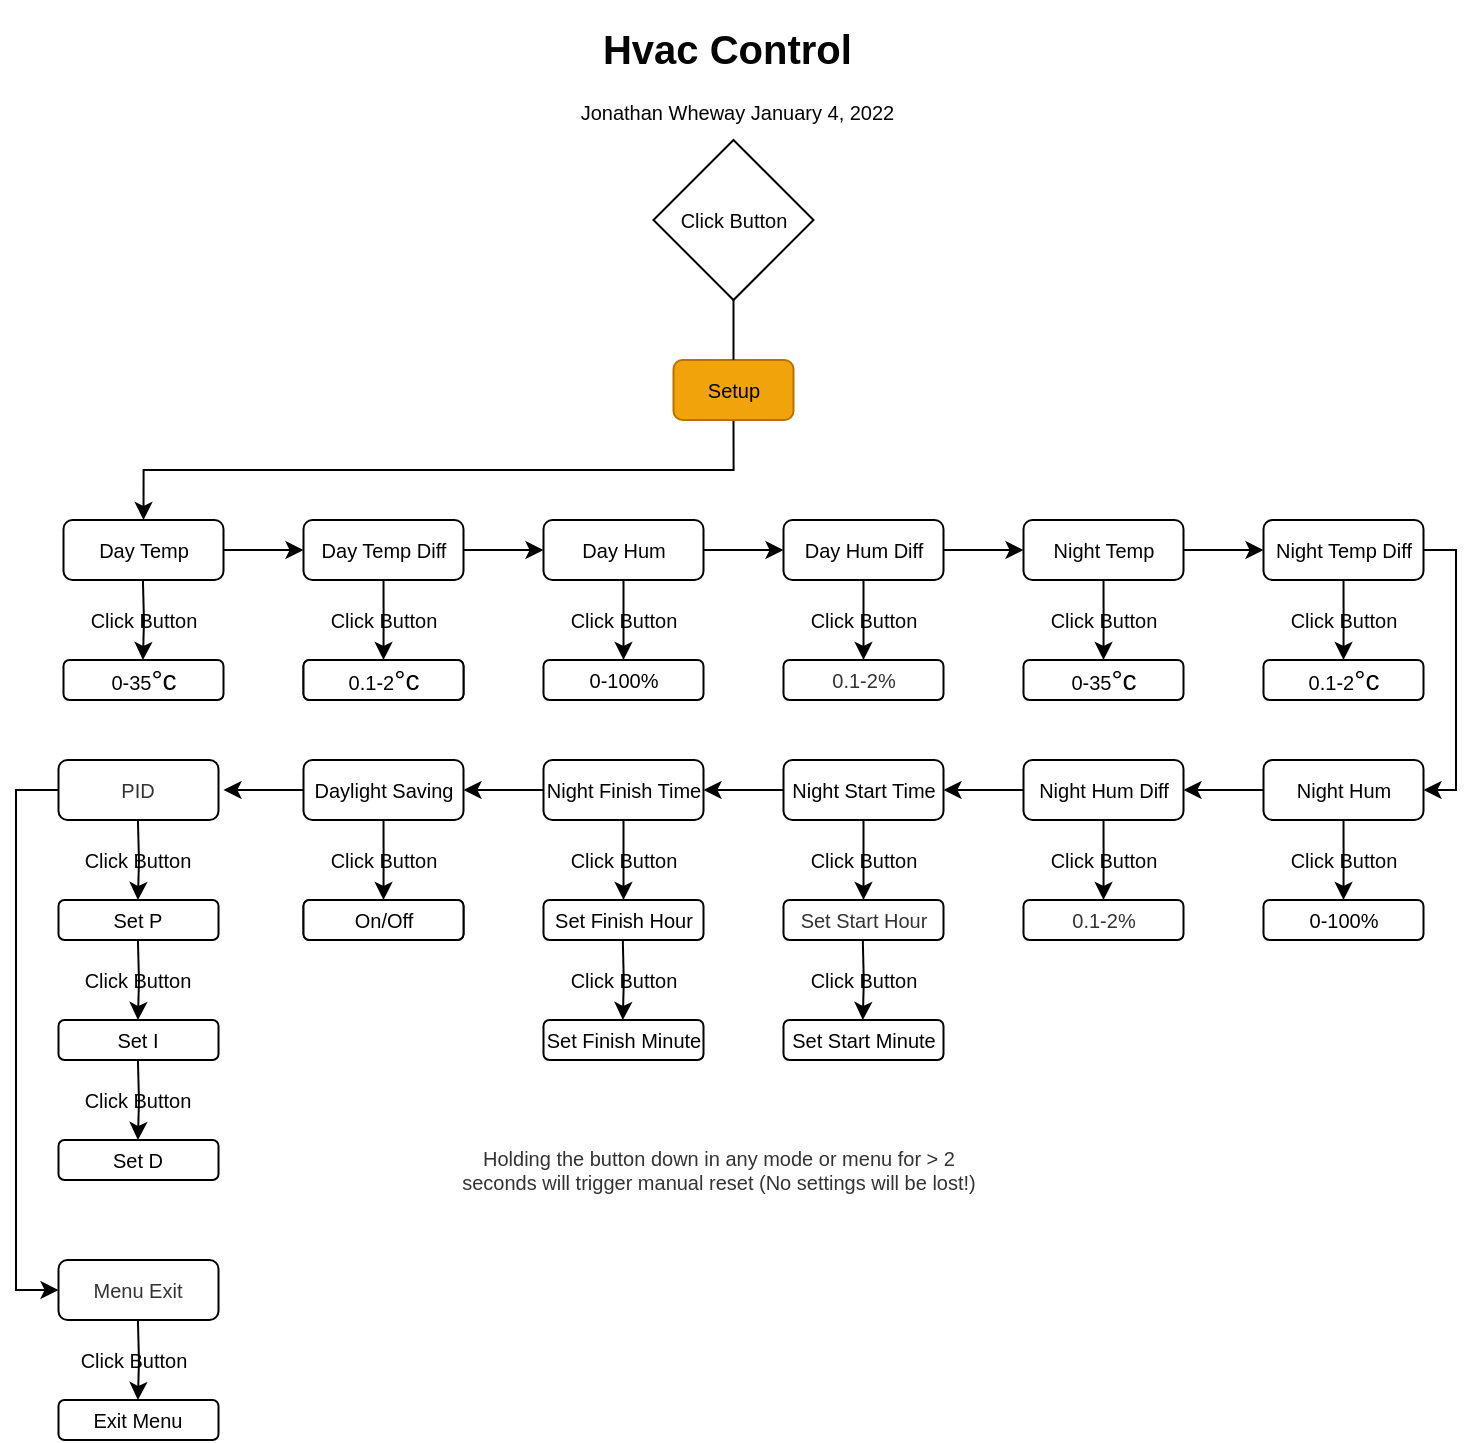 <mxfile version="16.2.6" type="device"><diagram id="C5RBs43oDa-KdzZeNtuy" name="Page-1"><mxGraphModel dx="1391" dy="794" grid="1" gridSize="10" guides="1" tooltips="1" connect="1" arrows="1" fold="1" page="1" pageScale="1" pageWidth="827" pageHeight="1169" math="0" shadow="0"><root><mxCell id="WIyWlLk6GJQsqaUBKTNV-0"/><mxCell id="WIyWlLk6GJQsqaUBKTNV-1" parent="WIyWlLk6GJQsqaUBKTNV-0"/><mxCell id="kayohgrcvyyo8fzq3_gH-1" value="" style="rhombus;whiteSpace=wrap;html=1;" parent="WIyWlLk6GJQsqaUBKTNV-1" vertex="1"><mxGeometry x="358.75" y="70" width="80" height="80" as="geometry"/></mxCell><mxCell id="uht7ExCB_Nv-VOzolGQ1-26" style="edgeStyle=orthogonalEdgeStyle;rounded=0;orthogonalLoop=1;jettySize=auto;html=1;exitX=0.5;exitY=1;exitDx=0;exitDy=0;entryX=0.5;entryY=0;entryDx=0;entryDy=0;fontSize=10;fontColor=#050505;" parent="WIyWlLk6GJQsqaUBKTNV-1" source="uht7ExCB_Nv-VOzolGQ1-10" target="uht7ExCB_Nv-VOzolGQ1-20" edge="1"><mxGeometry relative="1" as="geometry"/></mxCell><mxCell id="uht7ExCB_Nv-VOzolGQ1-10" value="Setup" style="rounded=1;whiteSpace=wrap;html=1;fontSize=10;fillColor=#f0a30a;strokeColor=#BD7000;fontColor=#000000;" parent="WIyWlLk6GJQsqaUBKTNV-1" vertex="1"><mxGeometry x="368.75" y="180" width="60" height="30" as="geometry"/></mxCell><mxCell id="uht7ExCB_Nv-VOzolGQ1-18" value="Click Button&lt;br&gt;" style="text;html=1;strokeColor=none;fillColor=none;align=center;verticalAlign=middle;whiteSpace=wrap;rounded=0;fontSize=10;fontColor=#050505;" parent="WIyWlLk6GJQsqaUBKTNV-1" vertex="1"><mxGeometry x="368.75" y="100" width="60" height="20" as="geometry"/></mxCell><mxCell id="uht7ExCB_Nv-VOzolGQ1-27" style="edgeStyle=orthogonalEdgeStyle;rounded=0;orthogonalLoop=1;jettySize=auto;html=1;exitX=1;exitY=0.5;exitDx=0;exitDy=0;entryX=0;entryY=0.5;entryDx=0;entryDy=0;fontSize=10;fontColor=#050505;" parent="WIyWlLk6GJQsqaUBKTNV-1" source="uht7ExCB_Nv-VOzolGQ1-20" target="uht7ExCB_Nv-VOzolGQ1-21" edge="1"><mxGeometry relative="1" as="geometry"/></mxCell><mxCell id="uht7ExCB_Nv-VOzolGQ1-20" value="&lt;font color=&quot;#000000&quot;&gt;Day Temp&lt;/font&gt;" style="rounded=1;whiteSpace=wrap;html=1;fontSize=10;fontColor=#CCCCCC;rotation=0;" parent="WIyWlLk6GJQsqaUBKTNV-1" vertex="1"><mxGeometry x="63.75" y="260" width="80" height="30" as="geometry"/></mxCell><mxCell id="uht7ExCB_Nv-VOzolGQ1-28" style="edgeStyle=orthogonalEdgeStyle;rounded=0;orthogonalLoop=1;jettySize=auto;html=1;exitX=1;exitY=0.5;exitDx=0;exitDy=0;entryX=0;entryY=0.5;entryDx=0;entryDy=0;fontSize=10;fontColor=#050505;" parent="WIyWlLk6GJQsqaUBKTNV-1" source="uht7ExCB_Nv-VOzolGQ1-21" target="uht7ExCB_Nv-VOzolGQ1-22" edge="1"><mxGeometry relative="1" as="geometry"/></mxCell><mxCell id="uht7ExCB_Nv-VOzolGQ1-44" style="edgeStyle=orthogonalEdgeStyle;rounded=0;orthogonalLoop=1;jettySize=auto;html=1;exitX=0.5;exitY=1;exitDx=0;exitDy=0;entryX=0.5;entryY=0;entryDx=0;entryDy=0;fontSize=10;fontColor=#050505;" parent="WIyWlLk6GJQsqaUBKTNV-1" source="uht7ExCB_Nv-VOzolGQ1-21" edge="1"><mxGeometry relative="1" as="geometry"><mxPoint x="223.75" y="330" as="targetPoint"/></mxGeometry></mxCell><mxCell id="uht7ExCB_Nv-VOzolGQ1-21" value="&lt;font color=&quot;#000000&quot;&gt;Day Temp Diff&lt;/font&gt;" style="rounded=1;whiteSpace=wrap;html=1;fontSize=10;fontColor=#CCCCCC;rotation=0;" parent="WIyWlLk6GJQsqaUBKTNV-1" vertex="1"><mxGeometry x="183.75" y="260" width="80" height="30" as="geometry"/></mxCell><mxCell id="uht7ExCB_Nv-VOzolGQ1-29" value="" style="edgeStyle=orthogonalEdgeStyle;rounded=0;orthogonalLoop=1;jettySize=auto;html=1;fontSize=10;fontColor=#050505;" parent="WIyWlLk6GJQsqaUBKTNV-1" source="uht7ExCB_Nv-VOzolGQ1-22" target="uht7ExCB_Nv-VOzolGQ1-23" edge="1"><mxGeometry relative="1" as="geometry"/></mxCell><mxCell id="uht7ExCB_Nv-VOzolGQ1-45" style="edgeStyle=orthogonalEdgeStyle;rounded=0;orthogonalLoop=1;jettySize=auto;html=1;exitX=0.5;exitY=1;exitDx=0;exitDy=0;entryX=0.5;entryY=0;entryDx=0;entryDy=0;fontSize=10;fontColor=#050505;" parent="WIyWlLk6GJQsqaUBKTNV-1" source="uht7ExCB_Nv-VOzolGQ1-22" target="uht7ExCB_Nv-VOzolGQ1-43" edge="1"><mxGeometry relative="1" as="geometry"/></mxCell><mxCell id="uht7ExCB_Nv-VOzolGQ1-22" value="&lt;font color=&quot;#000000&quot;&gt;Day Hum&lt;/font&gt;" style="rounded=1;whiteSpace=wrap;html=1;fontSize=10;fontColor=#CCCCCC;rotation=0;" parent="WIyWlLk6GJQsqaUBKTNV-1" vertex="1"><mxGeometry x="303.75" y="260" width="80" height="30" as="geometry"/></mxCell><mxCell id="uht7ExCB_Nv-VOzolGQ1-30" value="" style="edgeStyle=orthogonalEdgeStyle;rounded=0;orthogonalLoop=1;jettySize=auto;html=1;fontSize=10;fontColor=#050505;" parent="WIyWlLk6GJQsqaUBKTNV-1" source="uht7ExCB_Nv-VOzolGQ1-23" target="uht7ExCB_Nv-VOzolGQ1-24" edge="1"><mxGeometry relative="1" as="geometry"/></mxCell><mxCell id="uht7ExCB_Nv-VOzolGQ1-48" style="edgeStyle=orthogonalEdgeStyle;rounded=0;orthogonalLoop=1;jettySize=auto;html=1;exitX=0.5;exitY=1;exitDx=0;exitDy=0;entryX=0.5;entryY=0;entryDx=0;entryDy=0;fontSize=10;fontColor=#050505;" parent="WIyWlLk6GJQsqaUBKTNV-1" source="uht7ExCB_Nv-VOzolGQ1-23" target="uht7ExCB_Nv-VOzolGQ1-46" edge="1"><mxGeometry relative="1" as="geometry"/></mxCell><mxCell id="uht7ExCB_Nv-VOzolGQ1-23" value="&lt;font color=&quot;#000000&quot;&gt;Day Hum Diff&lt;/font&gt;" style="rounded=1;whiteSpace=wrap;html=1;fontSize=10;fontColor=#CCCCCC;rotation=0;" parent="WIyWlLk6GJQsqaUBKTNV-1" vertex="1"><mxGeometry x="423.75" y="260" width="80" height="30" as="geometry"/></mxCell><mxCell id="uht7ExCB_Nv-VOzolGQ1-31" value="" style="edgeStyle=orthogonalEdgeStyle;rounded=0;orthogonalLoop=1;jettySize=auto;html=1;fontSize=10;fontColor=#050505;" parent="WIyWlLk6GJQsqaUBKTNV-1" source="uht7ExCB_Nv-VOzolGQ1-24" target="uht7ExCB_Nv-VOzolGQ1-25" edge="1"><mxGeometry relative="1" as="geometry"/></mxCell><mxCell id="uht7ExCB_Nv-VOzolGQ1-49" style="edgeStyle=orthogonalEdgeStyle;rounded=0;orthogonalLoop=1;jettySize=auto;html=1;exitX=0.5;exitY=1;exitDx=0;exitDy=0;entryX=0.5;entryY=0;entryDx=0;entryDy=0;fontSize=10;fontColor=#050505;" parent="WIyWlLk6GJQsqaUBKTNV-1" source="uht7ExCB_Nv-VOzolGQ1-24" edge="1"><mxGeometry relative="1" as="geometry"><mxPoint x="583.75" y="330" as="targetPoint"/></mxGeometry></mxCell><mxCell id="uht7ExCB_Nv-VOzolGQ1-24" value="&lt;font color=&quot;#000000&quot;&gt;Night Temp&lt;/font&gt;" style="rounded=1;whiteSpace=wrap;html=1;fontSize=10;fontColor=#CCCCCC;rotation=0;" parent="WIyWlLk6GJQsqaUBKTNV-1" vertex="1"><mxGeometry x="543.75" y="260" width="80" height="30" as="geometry"/></mxCell><mxCell id="uht7ExCB_Nv-VOzolGQ1-54" style="edgeStyle=orthogonalEdgeStyle;rounded=0;orthogonalLoop=1;jettySize=auto;html=1;exitX=0.5;exitY=1;exitDx=0;exitDy=0;entryX=0.5;entryY=0;entryDx=0;entryDy=0;fontSize=10;fontColor=#050505;" parent="WIyWlLk6GJQsqaUBKTNV-1" source="uht7ExCB_Nv-VOzolGQ1-25" edge="1"><mxGeometry relative="1" as="geometry"><mxPoint x="703.75" y="330" as="targetPoint"/></mxGeometry></mxCell><mxCell id="uht7ExCB_Nv-VOzolGQ1-56" style="edgeStyle=orthogonalEdgeStyle;rounded=0;orthogonalLoop=1;jettySize=auto;html=1;exitX=1;exitY=0.5;exitDx=0;exitDy=0;entryX=1;entryY=0.5;entryDx=0;entryDy=0;fontSize=10;fontColor=#050505;" parent="WIyWlLk6GJQsqaUBKTNV-1" source="uht7ExCB_Nv-VOzolGQ1-25" edge="1"><mxGeometry relative="1" as="geometry"><mxPoint x="743.75" y="395" as="targetPoint"/><Array as="points"><mxPoint x="760" y="275"/><mxPoint x="760" y="395"/></Array></mxGeometry></mxCell><mxCell id="uht7ExCB_Nv-VOzolGQ1-25" value="&lt;font color=&quot;#000000&quot;&gt;Night Temp Diff&lt;/font&gt;" style="rounded=1;whiteSpace=wrap;html=1;fontSize=10;fontColor=#CCCCCC;rotation=0;" parent="WIyWlLk6GJQsqaUBKTNV-1" vertex="1"><mxGeometry x="663.75" y="260" width="80" height="30" as="geometry"/></mxCell><mxCell id="uht7ExCB_Nv-VOzolGQ1-43" value="&lt;font color=&quot;#000000&quot;&gt;0-100%&lt;/font&gt;" style="rounded=1;whiteSpace=wrap;html=1;fontSize=10;fontColor=#CCCCCC;rotation=0;" parent="WIyWlLk6GJQsqaUBKTNV-1" vertex="1"><mxGeometry x="303.75" y="330" width="80" height="20" as="geometry"/></mxCell><mxCell id="uht7ExCB_Nv-VOzolGQ1-46" value="&lt;font color=&quot;#333333&quot;&gt;0.1-2%&lt;/font&gt;" style="rounded=1;whiteSpace=wrap;html=1;fontSize=10;fontColor=#CCCCCC;rotation=0;" parent="WIyWlLk6GJQsqaUBKTNV-1" vertex="1"><mxGeometry x="423.75" y="330" width="80" height="20" as="geometry"/></mxCell><mxCell id="uht7ExCB_Nv-VOzolGQ1-61" value="&lt;span data-lucid-type=&quot;application/vnd.lucid.text&quot; data-lucid-content=&quot;{&amp;#34;t&amp;#34;:&amp;#34;Diagnostic&amp;#34;,&amp;#34;m&amp;#34;:[{&amp;#34;s&amp;#34;:0,&amp;#34;n&amp;#34;:&amp;#34;a&amp;#34;,&amp;#34;v&amp;#34;:&amp;#34;center&amp;#34;},{&amp;#34;s&amp;#34;:0,&amp;#34;n&amp;#34;:&amp;#34;c&amp;#34;,&amp;#34;v&amp;#34;:&amp;#34;333333ff&amp;#34;,&amp;#34;e&amp;#34;:10}]}&quot;&gt;&lt;span style=&quot;color: rgb(51 , 51 , 51)&quot;&gt;Menu Exit&lt;/span&gt;&lt;/span&gt;" style="rounded=1;whiteSpace=wrap;html=1;fontSize=10;fontColor=#CCCCCC;rotation=0;" parent="WIyWlLk6GJQsqaUBKTNV-1" vertex="1"><mxGeometry x="61.25" y="630" width="80" height="30" as="geometry"/></mxCell><mxCell id="uht7ExCB_Nv-VOzolGQ1-68" value="Click Button&lt;br&gt;" style="text;html=1;strokeColor=none;fillColor=none;align=center;verticalAlign=middle;whiteSpace=wrap;rounded=0;fontSize=10;fontColor=#050505;" parent="WIyWlLk6GJQsqaUBKTNV-1" vertex="1"><mxGeometry x="193.75" y="300" width="60" height="20" as="geometry"/></mxCell><mxCell id="uht7ExCB_Nv-VOzolGQ1-69" value="Click Button&lt;br&gt;" style="text;html=1;strokeColor=none;fillColor=none;align=center;verticalAlign=middle;whiteSpace=wrap;rounded=0;fontSize=10;fontColor=#050505;" parent="WIyWlLk6GJQsqaUBKTNV-1" vertex="1"><mxGeometry x="313.75" y="300" width="60" height="20" as="geometry"/></mxCell><mxCell id="uht7ExCB_Nv-VOzolGQ1-70" value="Click Button&lt;br&gt;" style="text;html=1;strokeColor=none;fillColor=none;align=center;verticalAlign=middle;whiteSpace=wrap;rounded=0;fontSize=10;fontColor=#050505;" parent="WIyWlLk6GJQsqaUBKTNV-1" vertex="1"><mxGeometry x="433.75" y="300" width="60" height="20" as="geometry"/></mxCell><mxCell id="uht7ExCB_Nv-VOzolGQ1-71" value="Click Button&lt;br&gt;" style="text;html=1;strokeColor=none;fillColor=none;align=center;verticalAlign=middle;whiteSpace=wrap;rounded=0;fontSize=10;fontColor=#050505;" parent="WIyWlLk6GJQsqaUBKTNV-1" vertex="1"><mxGeometry x="553.75" y="300" width="60" height="20" as="geometry"/></mxCell><mxCell id="uht7ExCB_Nv-VOzolGQ1-72" value="Click Button&lt;br&gt;" style="text;html=1;strokeColor=none;fillColor=none;align=center;verticalAlign=middle;whiteSpace=wrap;rounded=0;fontSize=10;fontColor=#050505;" parent="WIyWlLk6GJQsqaUBKTNV-1" vertex="1"><mxGeometry x="673.75" y="300" width="60" height="20" as="geometry"/></mxCell><mxCell id="uht7ExCB_Nv-VOzolGQ1-76" value="Click Button&lt;br&gt;" style="text;html=1;strokeColor=none;fillColor=none;align=center;verticalAlign=middle;whiteSpace=wrap;rounded=0;fontSize=10;fontColor=#050505;" parent="WIyWlLk6GJQsqaUBKTNV-1" vertex="1"><mxGeometry x="73.75" y="300" width="60" height="20" as="geometry"/></mxCell><mxCell id="uht7ExCB_Nv-VOzolGQ1-77" value="&lt;span data-lucid-type=&quot;application/vnd.lucid.text&quot; data-lucid-content=&quot;{&amp;#34;t&amp;#34;:&amp;#34;Holding the button down in any mode or menu for &amp;gt; 1 second will manual reset (No settings will be lost!)&amp;#34;,&amp;#34;m&amp;#34;:[{&amp;#34;s&amp;#34;:0,&amp;#34;n&amp;#34;:&amp;#34;a&amp;#34;,&amp;#34;v&amp;#34;:&amp;#34;center&amp;#34;},{&amp;#34;s&amp;#34;:0,&amp;#34;n&amp;#34;:&amp;#34;c&amp;#34;,&amp;#34;v&amp;#34;:&amp;#34;333333ff&amp;#34;,&amp;#34;e&amp;#34;:104}]}&quot;&gt;&lt;span style=&quot;color: rgb(51 , 51 , 51)&quot;&gt;Holding the button down in any mode or menu for &amp;gt; 2 seconds will trigger manual reset (No settings will be lost!)&lt;/span&gt;&lt;/span&gt;" style="text;html=1;strokeColor=none;fillColor=none;align=center;verticalAlign=middle;whiteSpace=wrap;rounded=0;fontSize=10;fontColor=#050505;" parent="WIyWlLk6GJQsqaUBKTNV-1" vertex="1"><mxGeometry x="253.75" y="575" width="275" height="20" as="geometry"/></mxCell><mxCell id="uht7ExCB_Nv-VOzolGQ1-79" value="&lt;h1&gt;&amp;nbsp;&lt;span style=&quot;white-space: pre&quot;&gt;&#9;&lt;/span&gt;Hvac Control&lt;/h1&gt;&lt;p&gt;&lt;span style=&quot;white-space: pre&quot;&gt;&#9;&lt;/span&gt;&amp;nbsp; &amp;nbsp; Jonathan Wheway January 4, 2022&lt;/p&gt;" style="text;html=1;strokeColor=none;fillColor=none;spacing=5;spacingTop=-20;whiteSpace=wrap;overflow=hidden;rounded=0;fontSize=10;fontColor=#050505;" parent="WIyWlLk6GJQsqaUBKTNV-1" vertex="1"><mxGeometry x="283.75" y="10" width="230" height="120" as="geometry"/></mxCell><mxCell id="kayohgrcvyyo8fzq3_gH-0" style="edgeStyle=orthogonalEdgeStyle;rounded=0;orthogonalLoop=1;jettySize=auto;html=1;exitX=0.5;exitY=1;exitDx=0;exitDy=0;" parent="WIyWlLk6GJQsqaUBKTNV-1" edge="1"><mxGeometry relative="1" as="geometry"><mxPoint x="398.75" y="70" as="sourcePoint"/><mxPoint x="398.75" y="70" as="targetPoint"/></mxGeometry></mxCell><mxCell id="kayohgrcvyyo8fzq3_gH-2" value="" style="endArrow=none;html=1;rounded=0;entryX=0.5;entryY=1;entryDx=0;entryDy=0;exitX=0.5;exitY=0;exitDx=0;exitDy=0;" parent="WIyWlLk6GJQsqaUBKTNV-1" source="uht7ExCB_Nv-VOzolGQ1-10" target="kayohgrcvyyo8fzq3_gH-1" edge="1"><mxGeometry width="50" height="50" relative="1" as="geometry"><mxPoint x="388.75" y="190" as="sourcePoint"/><mxPoint x="438.75" y="140" as="targetPoint"/></mxGeometry></mxCell><mxCell id="kayohgrcvyyo8fzq3_gH-3" style="edgeStyle=orthogonalEdgeStyle;rounded=0;orthogonalLoop=1;jettySize=auto;html=1;fontSize=10;fontColor=#050505;" parent="WIyWlLk6GJQsqaUBKTNV-1" edge="1"><mxGeometry relative="1" as="geometry"><mxPoint x="103.46" y="290" as="sourcePoint"/><mxPoint x="103.46" y="330" as="targetPoint"/></mxGeometry></mxCell><mxCell id="kayohgrcvyyo8fzq3_gH-5" value="&lt;font color=&quot;#000000&quot;&gt;0-35&lt;font style=&quot;font-size: 14px&quot;&gt;°c&lt;/font&gt;&lt;/font&gt;" style="rounded=1;whiteSpace=wrap;html=1;fontSize=10;fontColor=#CCCCCC;rotation=0;" parent="WIyWlLk6GJQsqaUBKTNV-1" vertex="1"><mxGeometry x="63.75" y="330" width="80" height="20" as="geometry"/></mxCell><mxCell id="kayohgrcvyyo8fzq3_gH-6" value="&lt;font color=&quot;#000000&quot;&gt;0.1-2&lt;font style=&quot;font-size: 14px&quot;&gt;°c&lt;/font&gt;&lt;/font&gt;" style="rounded=1;whiteSpace=wrap;html=1;fontSize=10;fontColor=#CCCCCC;rotation=0;" parent="WIyWlLk6GJQsqaUBKTNV-1" vertex="1"><mxGeometry x="183.75" y="330" width="80" height="20" as="geometry"/></mxCell><mxCell id="kayohgrcvyyo8fzq3_gH-7" value="&lt;font color=&quot;#000000&quot;&gt;0-35&lt;font style=&quot;font-size: 14px&quot;&gt;°c&lt;/font&gt;&lt;/font&gt;" style="rounded=1;whiteSpace=wrap;html=1;fontSize=10;fontColor=#CCCCCC;rotation=0;" parent="WIyWlLk6GJQsqaUBKTNV-1" vertex="1"><mxGeometry x="543.75" y="330" width="80" height="20" as="geometry"/></mxCell><mxCell id="kayohgrcvyyo8fzq3_gH-8" value="&lt;font color=&quot;#000000&quot;&gt;0.1-2&lt;font style=&quot;font-size: 14px&quot;&gt;°c&lt;/font&gt;&lt;/font&gt;" style="rounded=1;whiteSpace=wrap;html=1;fontSize=10;fontColor=#CCCCCC;rotation=0;" parent="WIyWlLk6GJQsqaUBKTNV-1" vertex="1"><mxGeometry x="183.75" y="330" width="80" height="20" as="geometry"/></mxCell><mxCell id="pYj5arEwp67CHQVa4FWd-0" style="edgeStyle=orthogonalEdgeStyle;rounded=0;orthogonalLoop=1;jettySize=auto;html=1;exitX=0;exitY=0.5;exitDx=0;exitDy=0;entryX=1;entryY=0.5;entryDx=0;entryDy=0;fontSize=10;fontColor=#050505;" parent="WIyWlLk6GJQsqaUBKTNV-1" source="pYj5arEwp67CHQVa4FWd-4" edge="1"><mxGeometry relative="1" as="geometry"><mxPoint x="143.75" y="395" as="targetPoint"/></mxGeometry></mxCell><mxCell id="pYj5arEwp67CHQVa4FWd-2" style="edgeStyle=orthogonalEdgeStyle;rounded=0;orthogonalLoop=1;jettySize=auto;html=1;exitX=0;exitY=0.5;exitDx=0;exitDy=0;entryX=1;entryY=0.5;entryDx=0;entryDy=0;fontSize=10;fontColor=#050505;" parent="WIyWlLk6GJQsqaUBKTNV-1" source="pYj5arEwp67CHQVa4FWd-7" target="pYj5arEwp67CHQVa4FWd-4" edge="1"><mxGeometry relative="1" as="geometry"/></mxCell><mxCell id="pYj5arEwp67CHQVa4FWd-3" style="edgeStyle=orthogonalEdgeStyle;rounded=0;orthogonalLoop=1;jettySize=auto;html=1;exitX=0.5;exitY=1;exitDx=0;exitDy=0;entryX=0.5;entryY=0;entryDx=0;entryDy=0;fontSize=10;fontColor=#050505;" parent="WIyWlLk6GJQsqaUBKTNV-1" source="pYj5arEwp67CHQVa4FWd-4" edge="1"><mxGeometry relative="1" as="geometry"><mxPoint x="223.75" y="450" as="targetPoint"/></mxGeometry></mxCell><mxCell id="pYj5arEwp67CHQVa4FWd-4" value="&lt;font color=&quot;#000000&quot;&gt;Daylight Saving&lt;/font&gt;" style="rounded=1;whiteSpace=wrap;html=1;fontSize=10;fontColor=#CCCCCC;rotation=0;" parent="WIyWlLk6GJQsqaUBKTNV-1" vertex="1"><mxGeometry x="183.75" y="380" width="80" height="30" as="geometry"/></mxCell><mxCell id="pYj5arEwp67CHQVa4FWd-5" value="" style="edgeStyle=orthogonalEdgeStyle;rounded=0;orthogonalLoop=1;jettySize=auto;html=1;fontSize=10;fontColor=#050505;" parent="WIyWlLk6GJQsqaUBKTNV-1" source="pYj5arEwp67CHQVa4FWd-10" target="pYj5arEwp67CHQVa4FWd-7" edge="1"><mxGeometry relative="1" as="geometry"/></mxCell><mxCell id="pYj5arEwp67CHQVa4FWd-6" style="edgeStyle=orthogonalEdgeStyle;rounded=0;orthogonalLoop=1;jettySize=auto;html=1;exitX=0.5;exitY=1;exitDx=0;exitDy=0;entryX=0.5;entryY=0;entryDx=0;entryDy=0;fontSize=10;fontColor=#050505;" parent="WIyWlLk6GJQsqaUBKTNV-1" source="pYj5arEwp67CHQVa4FWd-7" target="pYj5arEwp67CHQVa4FWd-16" edge="1"><mxGeometry relative="1" as="geometry"/></mxCell><mxCell id="pYj5arEwp67CHQVa4FWd-7" value="&lt;font color=&quot;#000000&quot;&gt;Night Finish Time&lt;/font&gt;" style="rounded=1;whiteSpace=wrap;html=1;fontSize=10;fontColor=#CCCCCC;rotation=0;" parent="WIyWlLk6GJQsqaUBKTNV-1" vertex="1"><mxGeometry x="303.75" y="380" width="80" height="30" as="geometry"/></mxCell><mxCell id="pYj5arEwp67CHQVa4FWd-8" value="" style="edgeStyle=orthogonalEdgeStyle;rounded=0;orthogonalLoop=1;jettySize=auto;html=1;fontSize=10;fontColor=#050505;" parent="WIyWlLk6GJQsqaUBKTNV-1" source="pYj5arEwp67CHQVa4FWd-13" target="pYj5arEwp67CHQVa4FWd-10" edge="1"><mxGeometry relative="1" as="geometry"/></mxCell><mxCell id="pYj5arEwp67CHQVa4FWd-9" style="edgeStyle=orthogonalEdgeStyle;rounded=0;orthogonalLoop=1;jettySize=auto;html=1;exitX=0.5;exitY=1;exitDx=0;exitDy=0;entryX=0.5;entryY=0;entryDx=0;entryDy=0;fontSize=10;fontColor=#050505;" parent="WIyWlLk6GJQsqaUBKTNV-1" source="pYj5arEwp67CHQVa4FWd-10" target="pYj5arEwp67CHQVa4FWd-17" edge="1"><mxGeometry relative="1" as="geometry"/></mxCell><mxCell id="pYj5arEwp67CHQVa4FWd-10" value="&lt;font color=&quot;#000000&quot;&gt;Night Start Time&lt;/font&gt;" style="rounded=1;whiteSpace=wrap;html=1;fontSize=10;fontColor=#CCCCCC;rotation=0;" parent="WIyWlLk6GJQsqaUBKTNV-1" vertex="1"><mxGeometry x="423.75" y="380" width="80" height="30" as="geometry"/></mxCell><mxCell id="pYj5arEwp67CHQVa4FWd-11" value="" style="edgeStyle=orthogonalEdgeStyle;rounded=0;orthogonalLoop=1;jettySize=auto;html=1;fontSize=10;fontColor=#050505;" parent="WIyWlLk6GJQsqaUBKTNV-1" source="pYj5arEwp67CHQVa4FWd-15" target="pYj5arEwp67CHQVa4FWd-13" edge="1"><mxGeometry relative="1" as="geometry"/></mxCell><mxCell id="pYj5arEwp67CHQVa4FWd-12" style="edgeStyle=orthogonalEdgeStyle;rounded=0;orthogonalLoop=1;jettySize=auto;html=1;exitX=0.5;exitY=1;exitDx=0;exitDy=0;entryX=0.5;entryY=0;entryDx=0;entryDy=0;fontSize=10;fontColor=#050505;" parent="WIyWlLk6GJQsqaUBKTNV-1" source="pYj5arEwp67CHQVa4FWd-13" edge="1"><mxGeometry relative="1" as="geometry"><mxPoint x="583.75" y="450" as="targetPoint"/></mxGeometry></mxCell><mxCell id="pYj5arEwp67CHQVa4FWd-13" value="&lt;font color=&quot;#000000&quot;&gt;Night Hum Diff&lt;/font&gt;" style="rounded=1;whiteSpace=wrap;html=1;fontSize=10;fontColor=#CCCCCC;rotation=0;" parent="WIyWlLk6GJQsqaUBKTNV-1" vertex="1"><mxGeometry x="543.75" y="380" width="80" height="30" as="geometry"/></mxCell><mxCell id="pYj5arEwp67CHQVa4FWd-14" style="edgeStyle=orthogonalEdgeStyle;rounded=0;orthogonalLoop=1;jettySize=auto;html=1;exitX=0.5;exitY=1;exitDx=0;exitDy=0;entryX=0.5;entryY=0;entryDx=0;entryDy=0;fontSize=10;fontColor=#050505;" parent="WIyWlLk6GJQsqaUBKTNV-1" source="pYj5arEwp67CHQVa4FWd-15" edge="1"><mxGeometry relative="1" as="geometry"><mxPoint x="703.75" y="450" as="targetPoint"/></mxGeometry></mxCell><mxCell id="pYj5arEwp67CHQVa4FWd-15" value="&lt;font color=&quot;#000000&quot;&gt;Night Hum&lt;/font&gt;" style="rounded=1;whiteSpace=wrap;html=1;fontSize=10;fontColor=#CCCCCC;rotation=0;" parent="WIyWlLk6GJQsqaUBKTNV-1" vertex="1"><mxGeometry x="663.75" y="380" width="80" height="30" as="geometry"/></mxCell><mxCell id="pYj5arEwp67CHQVa4FWd-16" value="&lt;font color=&quot;#000000&quot;&gt;Set Finish Hour&lt;/font&gt;" style="rounded=1;whiteSpace=wrap;html=1;fontSize=10;fontColor=#CCCCCC;rotation=0;" parent="WIyWlLk6GJQsqaUBKTNV-1" vertex="1"><mxGeometry x="303.75" y="450" width="80" height="20" as="geometry"/></mxCell><mxCell id="pYj5arEwp67CHQVa4FWd-17" value="&lt;font color=&quot;#333333&quot;&gt;Set Start Hour&lt;/font&gt;" style="rounded=1;whiteSpace=wrap;html=1;fontSize=10;fontColor=#CCCCCC;rotation=0;" parent="WIyWlLk6GJQsqaUBKTNV-1" vertex="1"><mxGeometry x="423.75" y="450" width="80" height="20" as="geometry"/></mxCell><mxCell id="pYj5arEwp67CHQVa4FWd-18" value="Click Button&lt;br&gt;" style="text;html=1;strokeColor=none;fillColor=none;align=center;verticalAlign=middle;whiteSpace=wrap;rounded=0;fontSize=10;fontColor=#050505;" parent="WIyWlLk6GJQsqaUBKTNV-1" vertex="1"><mxGeometry x="193.75" y="420" width="60" height="20" as="geometry"/></mxCell><mxCell id="pYj5arEwp67CHQVa4FWd-19" value="Click Button&lt;br&gt;" style="text;html=1;strokeColor=none;fillColor=none;align=center;verticalAlign=middle;whiteSpace=wrap;rounded=0;fontSize=10;fontColor=#050505;" parent="WIyWlLk6GJQsqaUBKTNV-1" vertex="1"><mxGeometry x="313.75" y="420" width="60" height="20" as="geometry"/></mxCell><mxCell id="pYj5arEwp67CHQVa4FWd-20" value="Click Button&lt;br&gt;" style="text;html=1;strokeColor=none;fillColor=none;align=center;verticalAlign=middle;whiteSpace=wrap;rounded=0;fontSize=10;fontColor=#050505;" parent="WIyWlLk6GJQsqaUBKTNV-1" vertex="1"><mxGeometry x="433.75" y="420" width="60" height="20" as="geometry"/></mxCell><mxCell id="pYj5arEwp67CHQVa4FWd-21" value="Click Button&lt;br&gt;" style="text;html=1;strokeColor=none;fillColor=none;align=center;verticalAlign=middle;whiteSpace=wrap;rounded=0;fontSize=10;fontColor=#050505;" parent="WIyWlLk6GJQsqaUBKTNV-1" vertex="1"><mxGeometry x="553.75" y="420" width="60" height="20" as="geometry"/></mxCell><mxCell id="pYj5arEwp67CHQVa4FWd-22" value="Click Button&lt;br&gt;" style="text;html=1;strokeColor=none;fillColor=none;align=center;verticalAlign=middle;whiteSpace=wrap;rounded=0;fontSize=10;fontColor=#050505;" parent="WIyWlLk6GJQsqaUBKTNV-1" vertex="1"><mxGeometry x="68.75" y="670" width="60" height="20" as="geometry"/></mxCell><mxCell id="pYj5arEwp67CHQVa4FWd-23" style="edgeStyle=orthogonalEdgeStyle;rounded=0;orthogonalLoop=1;jettySize=auto;html=1;fontSize=10;fontColor=#050505;" parent="WIyWlLk6GJQsqaUBKTNV-1" edge="1"><mxGeometry relative="1" as="geometry"><mxPoint x="100.96" y="660" as="sourcePoint"/><mxPoint x="100.96" y="700" as="targetPoint"/></mxGeometry></mxCell><mxCell id="pYj5arEwp67CHQVa4FWd-24" value="&lt;font color=&quot;#000000&quot;&gt;Exit Menu&lt;/font&gt;" style="rounded=1;whiteSpace=wrap;html=1;fontSize=10;fontColor=#CCCCCC;rotation=0;" parent="WIyWlLk6GJQsqaUBKTNV-1" vertex="1"><mxGeometry x="61.25" y="700" width="80" height="20" as="geometry"/></mxCell><mxCell id="pYj5arEwp67CHQVa4FWd-25" value="&lt;font color=&quot;#000000&quot;&gt;0.1-2&lt;font style=&quot;font-size: 14px&quot;&gt;°c&lt;/font&gt;&lt;/font&gt;" style="rounded=1;whiteSpace=wrap;html=1;fontSize=10;fontColor=#CCCCCC;rotation=0;" parent="WIyWlLk6GJQsqaUBKTNV-1" vertex="1"><mxGeometry x="183.75" y="450" width="80" height="20" as="geometry"/></mxCell><mxCell id="pYj5arEwp67CHQVa4FWd-27" value="&lt;font color=&quot;#000000&quot;&gt;On/Off&lt;/font&gt;" style="rounded=1;whiteSpace=wrap;html=1;fontSize=10;fontColor=#CCCCCC;rotation=0;" parent="WIyWlLk6GJQsqaUBKTNV-1" vertex="1"><mxGeometry x="183.75" y="450" width="80" height="20" as="geometry"/></mxCell><mxCell id="pYj5arEwp67CHQVa4FWd-28" value="&lt;font color=&quot;#000000&quot;&gt;Set Finish Minute&lt;/font&gt;" style="rounded=1;whiteSpace=wrap;html=1;fontSize=10;fontColor=#CCCCCC;rotation=0;" parent="WIyWlLk6GJQsqaUBKTNV-1" vertex="1"><mxGeometry x="303.75" y="510" width="80" height="20" as="geometry"/></mxCell><mxCell id="pYj5arEwp67CHQVa4FWd-29" style="edgeStyle=orthogonalEdgeStyle;rounded=0;orthogonalLoop=1;jettySize=auto;html=1;exitX=0.5;exitY=1;exitDx=0;exitDy=0;entryX=0.5;entryY=0;entryDx=0;entryDy=0;fontSize=10;fontColor=#050505;" parent="WIyWlLk6GJQsqaUBKTNV-1" edge="1"><mxGeometry relative="1" as="geometry"><mxPoint x="343.41" y="510" as="targetPoint"/><mxPoint x="343.41" y="470" as="sourcePoint"/></mxGeometry></mxCell><mxCell id="pYj5arEwp67CHQVa4FWd-30" style="edgeStyle=orthogonalEdgeStyle;rounded=0;orthogonalLoop=1;jettySize=auto;html=1;exitX=0.5;exitY=1;exitDx=0;exitDy=0;entryX=0.5;entryY=0;entryDx=0;entryDy=0;fontSize=10;fontColor=#050505;" parent="WIyWlLk6GJQsqaUBKTNV-1" edge="1"><mxGeometry relative="1" as="geometry"><mxPoint x="463.41" y="510" as="targetPoint"/><mxPoint x="463.41" y="470" as="sourcePoint"/></mxGeometry></mxCell><mxCell id="pYj5arEwp67CHQVa4FWd-31" value="&lt;font color=&quot;#000000&quot;&gt;Set Start Minute&lt;/font&gt;" style="rounded=1;whiteSpace=wrap;html=1;fontSize=10;fontColor=#CCCCCC;rotation=0;" parent="WIyWlLk6GJQsqaUBKTNV-1" vertex="1"><mxGeometry x="423.75" y="510" width="80" height="20" as="geometry"/></mxCell><mxCell id="pYj5arEwp67CHQVa4FWd-32" value="&lt;font color=&quot;#000000&quot;&gt;0-100%&lt;/font&gt;" style="rounded=1;whiteSpace=wrap;html=1;fontSize=10;fontColor=#CCCCCC;rotation=0;" parent="WIyWlLk6GJQsqaUBKTNV-1" vertex="1"><mxGeometry x="663.75" y="450" width="80" height="20" as="geometry"/></mxCell><mxCell id="pYj5arEwp67CHQVa4FWd-33" value="&lt;font color=&quot;#333333&quot;&gt;0.1-2%&lt;/font&gt;" style="rounded=1;whiteSpace=wrap;html=1;fontSize=10;fontColor=#CCCCCC;rotation=0;" parent="WIyWlLk6GJQsqaUBKTNV-1" vertex="1"><mxGeometry x="543.75" y="450" width="80" height="20" as="geometry"/></mxCell><mxCell id="pYj5arEwp67CHQVa4FWd-35" value="&lt;font color=&quot;#000000&quot;&gt;0.1-2&lt;font style=&quot;font-size: 14px&quot;&gt;°c&lt;/font&gt;&lt;/font&gt;" style="rounded=1;whiteSpace=wrap;html=1;fontSize=10;fontColor=#CCCCCC;rotation=0;" parent="WIyWlLk6GJQsqaUBKTNV-1" vertex="1"><mxGeometry x="663.75" y="330" width="80" height="20" as="geometry"/></mxCell><mxCell id="85KR3ablWxNYl-LIiudF-0" value="&lt;span data-lucid-type=&quot;application/vnd.lucid.text&quot; data-lucid-content=&quot;{&amp;#34;t&amp;#34;:&amp;#34;Diagnostic&amp;#34;,&amp;#34;m&amp;#34;:[{&amp;#34;s&amp;#34;:0,&amp;#34;n&amp;#34;:&amp;#34;a&amp;#34;,&amp;#34;v&amp;#34;:&amp;#34;center&amp;#34;},{&amp;#34;s&amp;#34;:0,&amp;#34;n&amp;#34;:&amp;#34;c&amp;#34;,&amp;#34;v&amp;#34;:&amp;#34;333333ff&amp;#34;,&amp;#34;e&amp;#34;:10}]}&quot;&gt;&lt;span style=&quot;color: rgb(51 , 51 , 51)&quot;&gt;PID&lt;/span&gt;&lt;/span&gt;" style="rounded=1;whiteSpace=wrap;html=1;fontSize=10;fontColor=#CCCCCC;rotation=0;" vertex="1" parent="WIyWlLk6GJQsqaUBKTNV-1"><mxGeometry x="61.25" y="380" width="80" height="30" as="geometry"/></mxCell><mxCell id="85KR3ablWxNYl-LIiudF-1" value="Click Button&lt;br&gt;" style="text;html=1;strokeColor=none;fillColor=none;align=center;verticalAlign=middle;whiteSpace=wrap;rounded=0;fontSize=10;fontColor=#050505;" vertex="1" parent="WIyWlLk6GJQsqaUBKTNV-1"><mxGeometry x="71.25" y="420" width="60" height="20" as="geometry"/></mxCell><mxCell id="85KR3ablWxNYl-LIiudF-2" style="edgeStyle=orthogonalEdgeStyle;rounded=0;orthogonalLoop=1;jettySize=auto;html=1;fontSize=10;fontColor=#050505;" edge="1" parent="WIyWlLk6GJQsqaUBKTNV-1"><mxGeometry relative="1" as="geometry"><mxPoint x="100.96" y="410" as="sourcePoint"/><mxPoint x="100.96" y="450" as="targetPoint"/></mxGeometry></mxCell><mxCell id="85KR3ablWxNYl-LIiudF-3" value="&lt;font color=&quot;#000000&quot;&gt;Set P&lt;/font&gt;" style="rounded=1;whiteSpace=wrap;html=1;fontSize=10;fontColor=#CCCCCC;rotation=0;" vertex="1" parent="WIyWlLk6GJQsqaUBKTNV-1"><mxGeometry x="61.25" y="450" width="80" height="20" as="geometry"/></mxCell><mxCell id="85KR3ablWxNYl-LIiudF-4" value="Click Button&lt;br&gt;" style="text;html=1;strokeColor=none;fillColor=none;align=center;verticalAlign=middle;whiteSpace=wrap;rounded=0;fontSize=10;fontColor=#050505;" vertex="1" parent="WIyWlLk6GJQsqaUBKTNV-1"><mxGeometry x="313.75" y="480" width="60" height="20" as="geometry"/></mxCell><mxCell id="85KR3ablWxNYl-LIiudF-5" value="Click Button&lt;br&gt;" style="text;html=1;strokeColor=none;fillColor=none;align=center;verticalAlign=middle;whiteSpace=wrap;rounded=0;fontSize=10;fontColor=#050505;" vertex="1" parent="WIyWlLk6GJQsqaUBKTNV-1"><mxGeometry x="433.75" y="480" width="60" height="20" as="geometry"/></mxCell><mxCell id="85KR3ablWxNYl-LIiudF-9" value="Click Button&lt;br&gt;" style="text;html=1;strokeColor=none;fillColor=none;align=center;verticalAlign=middle;whiteSpace=wrap;rounded=0;fontSize=10;fontColor=#050505;" vertex="1" parent="WIyWlLk6GJQsqaUBKTNV-1"><mxGeometry x="71.25" y="480" width="60" height="20" as="geometry"/></mxCell><mxCell id="85KR3ablWxNYl-LIiudF-10" value="&lt;font color=&quot;#000000&quot;&gt;Set I&lt;/font&gt;" style="rounded=1;whiteSpace=wrap;html=1;fontSize=10;fontColor=#CCCCCC;rotation=0;" vertex="1" parent="WIyWlLk6GJQsqaUBKTNV-1"><mxGeometry x="61.25" y="510" width="80" height="20" as="geometry"/></mxCell><mxCell id="85KR3ablWxNYl-LIiudF-11" style="edgeStyle=orthogonalEdgeStyle;rounded=0;orthogonalLoop=1;jettySize=auto;html=1;fontSize=10;fontColor=#050505;" edge="1" parent="WIyWlLk6GJQsqaUBKTNV-1"><mxGeometry relative="1" as="geometry"><mxPoint x="100.96" y="470" as="sourcePoint"/><mxPoint x="100.96" y="510" as="targetPoint"/></mxGeometry></mxCell><mxCell id="85KR3ablWxNYl-LIiudF-12" value="Click Button&lt;br&gt;" style="text;html=1;strokeColor=none;fillColor=none;align=center;verticalAlign=middle;whiteSpace=wrap;rounded=0;fontSize=10;fontColor=#050505;" vertex="1" parent="WIyWlLk6GJQsqaUBKTNV-1"><mxGeometry x="71.25" y="540" width="60" height="20" as="geometry"/></mxCell><mxCell id="85KR3ablWxNYl-LIiudF-13" value="&lt;font color=&quot;#000000&quot;&gt;Set D&lt;/font&gt;" style="rounded=1;whiteSpace=wrap;html=1;fontSize=10;fontColor=#CCCCCC;rotation=0;" vertex="1" parent="WIyWlLk6GJQsqaUBKTNV-1"><mxGeometry x="61.25" y="570" width="80" height="20" as="geometry"/></mxCell><mxCell id="85KR3ablWxNYl-LIiudF-14" style="edgeStyle=orthogonalEdgeStyle;rounded=0;orthogonalLoop=1;jettySize=auto;html=1;fontSize=10;fontColor=#050505;" edge="1" parent="WIyWlLk6GJQsqaUBKTNV-1"><mxGeometry relative="1" as="geometry"><mxPoint x="100.96" y="530" as="sourcePoint"/><mxPoint x="100.96" y="570" as="targetPoint"/></mxGeometry></mxCell><mxCell id="85KR3ablWxNYl-LIiudF-15" value="Click Button&lt;br&gt;" style="text;html=1;strokeColor=none;fillColor=none;align=center;verticalAlign=middle;whiteSpace=wrap;rounded=0;fontSize=10;fontColor=#050505;" vertex="1" parent="WIyWlLk6GJQsqaUBKTNV-1"><mxGeometry x="673.75" y="420" width="60" height="20" as="geometry"/></mxCell><mxCell id="85KR3ablWxNYl-LIiudF-17" style="edgeStyle=orthogonalEdgeStyle;rounded=0;orthogonalLoop=1;jettySize=auto;html=1;exitX=0;exitY=0.5;exitDx=0;exitDy=0;fontSize=10;fontColor=#050505;" edge="1" parent="WIyWlLk6GJQsqaUBKTNV-1" source="85KR3ablWxNYl-LIiudF-0" target="uht7ExCB_Nv-VOzolGQ1-61"><mxGeometry relative="1" as="geometry"><mxPoint x="20" y="519.99" as="targetPoint"/><Array as="points"><mxPoint x="40" y="395"/><mxPoint x="40" y="645"/></Array><mxPoint x="20" y="399.99" as="sourcePoint"/></mxGeometry></mxCell></root></mxGraphModel></diagram></mxfile>